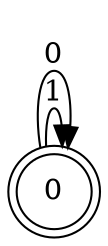 digraph Automata {
	rankdir=LR
	0 [label=0 shape=doublecircle]
	0 -> 0 [label=1]
	0 -> 0 [label=0]
}
